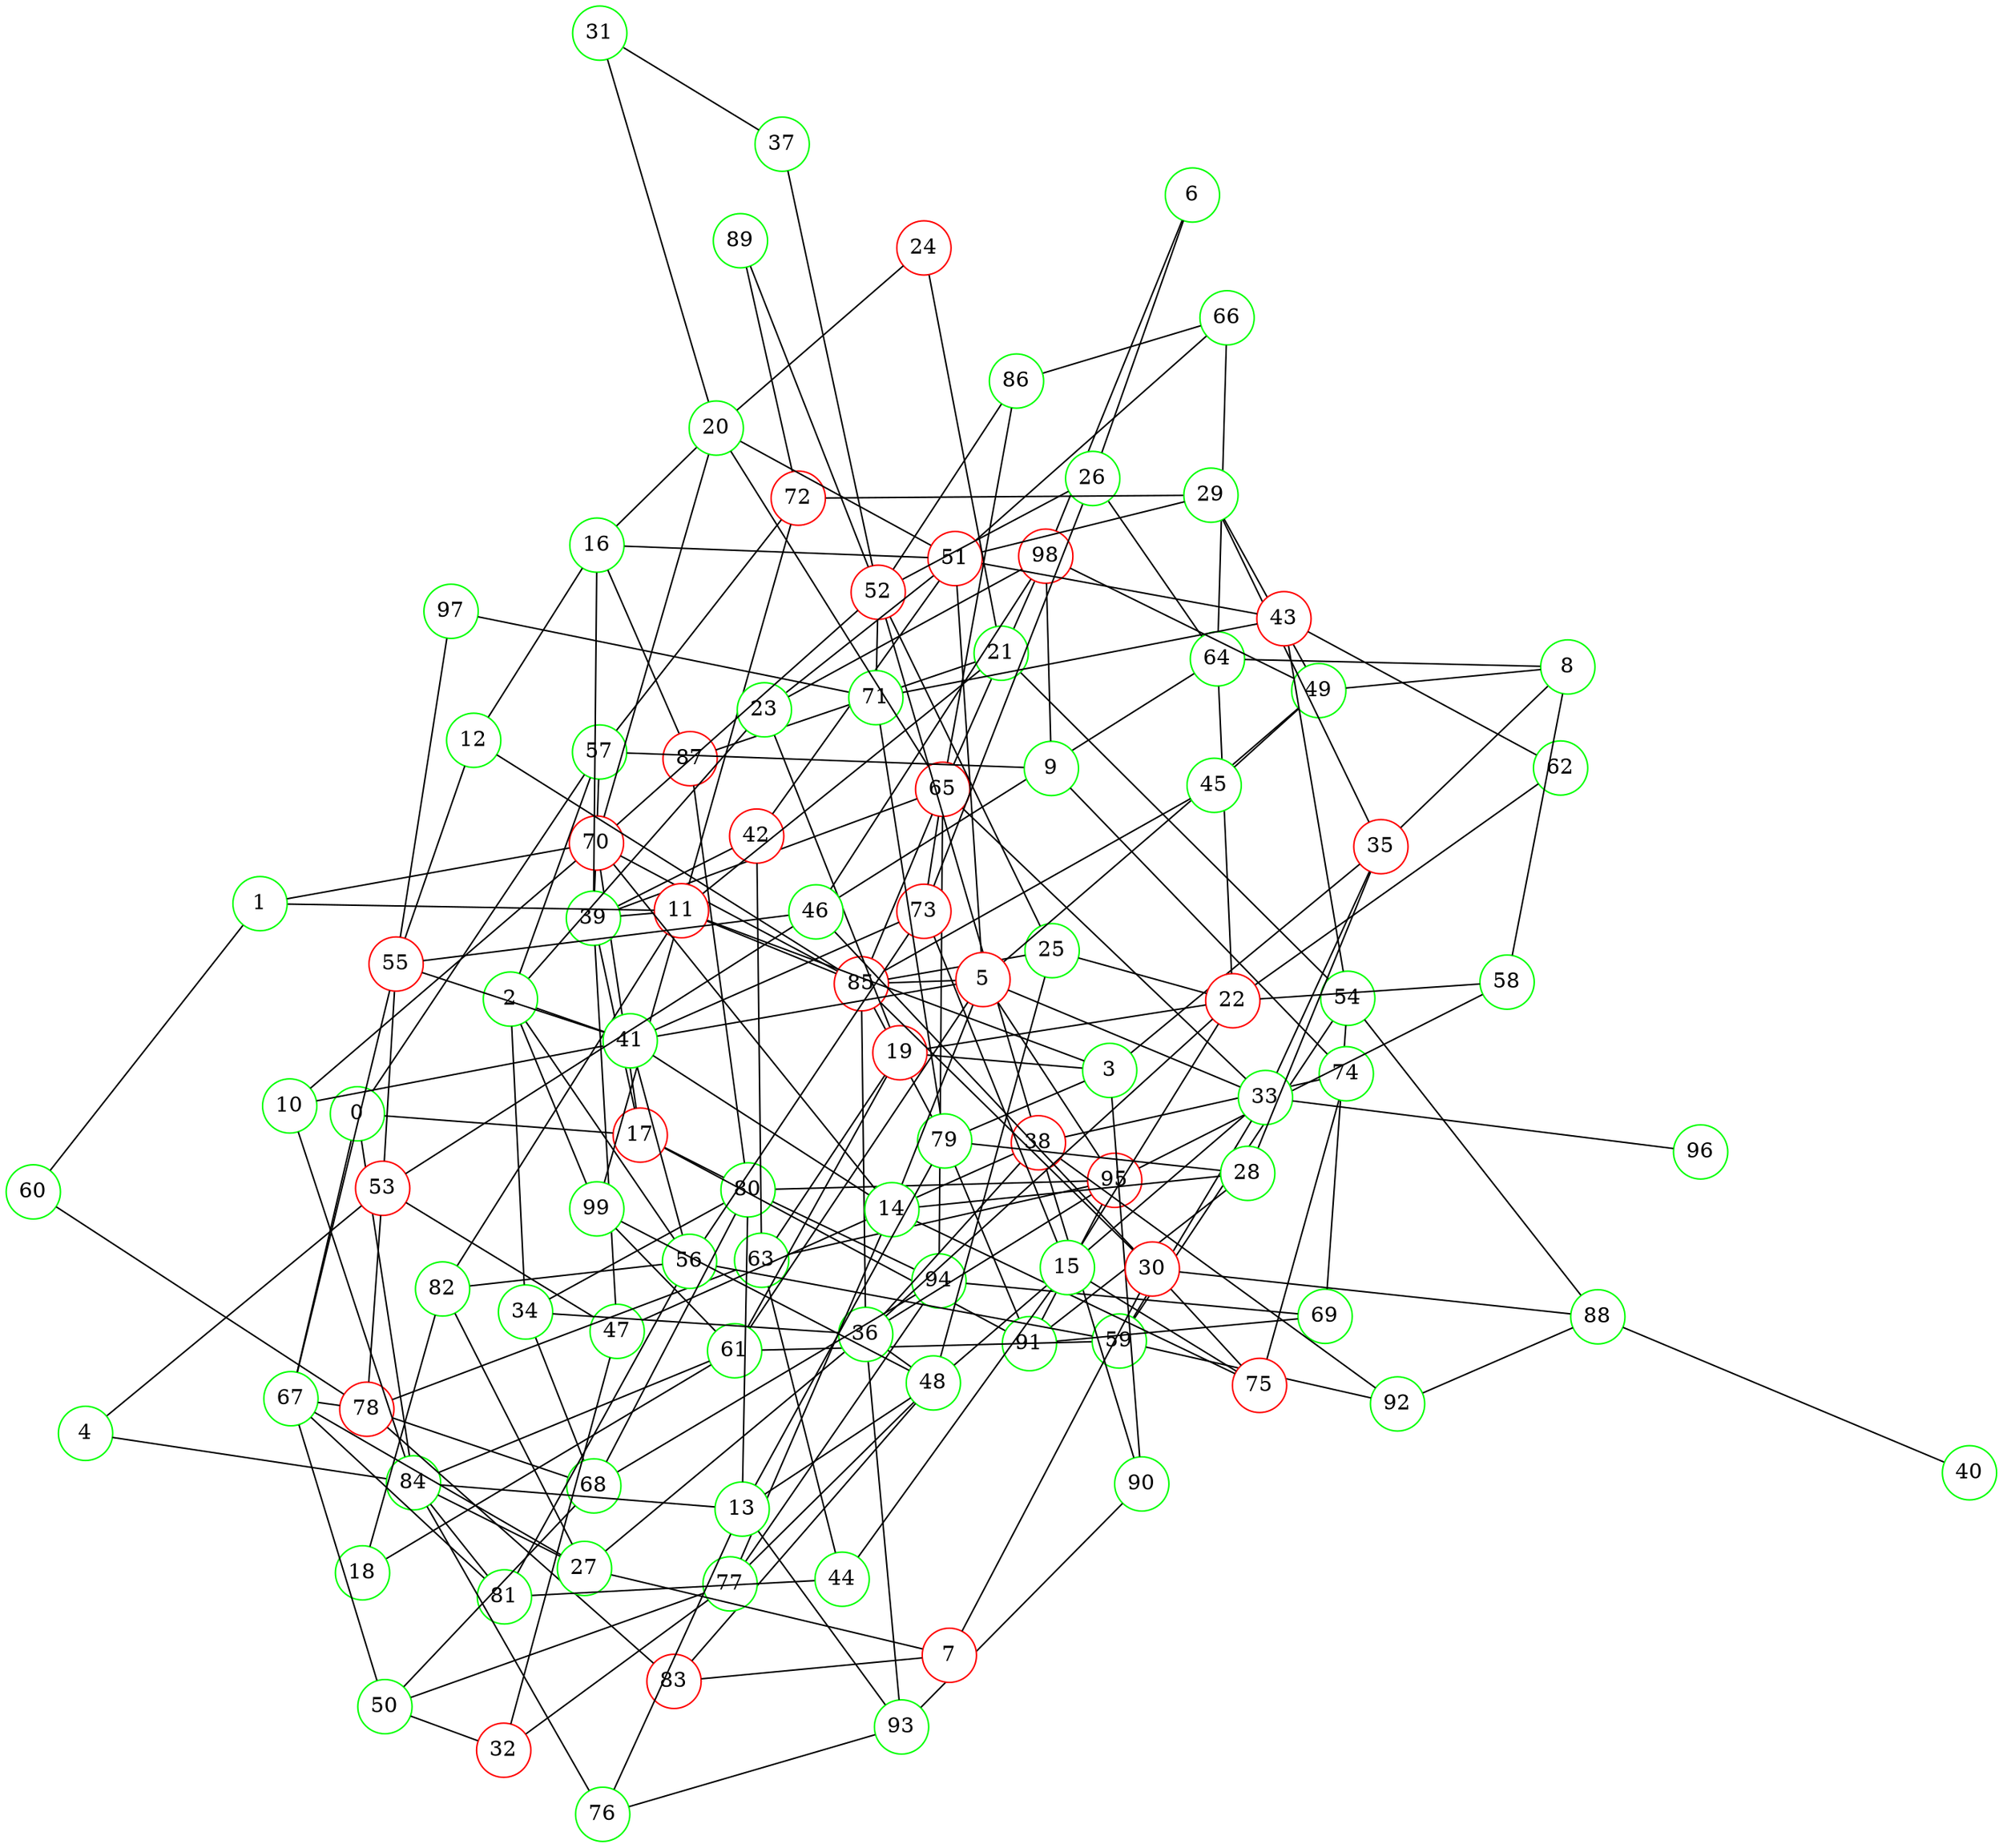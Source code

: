 graph {
graph ["layout"="fdp"]
node ["style"="filled","fillcolor"="white","fixedsize"="true","shape"="circle"]
"0" ["color"="green"]
"17" ["color"="red"]
"80" ["color"="green"]
"87" ["color"="red"]
"94" ["color"="green"]
"95" ["color"="red"]
"70" ["color"="red"]
"85" ["color"="red"]
"39" ["color"="green"]
"65" ["color"="red"]
"98" ["color"="red"]
"86" ["color"="green"]
"73" ["color"="red"]
"42" ["color"="red"]
"51" ["color"="red"]
"66" ["color"="green"]
"63" ["color"="green"]
"78" ["color"="red"]
"83" ["color"="red"]
"47" ["color"="green"]
"53" ["color"="red"]
"55" ["color"="red"]
"97" ["color"="green"]
"67" ["color"="green"]
"81" ["color"="green"]
"84" ["color"="green"]
"91" ["color"="green"]
"57" ["color"="green"]
"72" ["color"="red"]
"89" ["color"="green"]
"1" ["color"="green"]
"11" ["color"="red"]
"82" ["color"="green"]
"99" ["color"="green"]
"21" ["color"="green"]
"54" ["color"="green"]
"69" ["color"="green"]
"88" ["color"="green"]
"92" ["color"="green"]
"59" ["color"="green"]
"61" ["color"="green"]
"24" ["color"="red"]
"60" ["color"="green"]
"2" ["color"="green"]
"34" ["color"="green"]
"36" ["color"="green"]
"48" ["color"="green"]
"77" ["color"="green"]
"38" ["color"="red"]
"52" ["color"="red"]
"71" ["color"="green"]
"79" ["color"="green"]
"74" ["color"="green"]
"75" ["color"="red"]
"90" ["color"="green"]
"93" ["color"="green"]
"68" ["color"="green"]
"23" ["color"="green"]
"56" ["color"="green"]
"41" ["color"="green"]
"3" ["color"="green"]
"19" ["color"="red"]
"22" ["color"="red"]
"64" ["color"="green"]
"25" ["color"="green"]
"58" ["color"="green"]
"62" ["color"="green"]
"35" ["color"="red"]
"4" ["color"="green"]
"5" ["color"="red"]
"33" ["color"="green"]
"96" ["color"="green"]
"49" ["color"="green"]
"14" ["color"="green"]
"28" ["color"="green"]
"6" ["color"="green"]
"26" ["color"="green"]
"7" ["color"="red"]
"27" ["color"="green"]
"30" ["color"="red"]
"46" ["color"="green"]
"8" ["color"="green"]
"9" ["color"="green"]
"10" ["color"="green"]
"12" ["color"="green"]
"16" ["color"="green"]
"20" ["color"="green"]
"31" ["color"="green"]
"37" ["color"="green"]
"13" ["color"="green"]
"76" ["color"="green"]
"15" ["color"="green"]
"44" ["color"="green"]
"18" ["color"="green"]
"29" ["color"="green"]
"32" ["color"="red"]
"50" ["color"="green"]
"40" ["color"="green"]
"43" ["color"="red"]
"45" ["color"="green"]
"0" -- "17"
"0" -- "67"
"0" -- "84"
"0" -- "57"
"17" -- "80"
"17" -- "70"
"17" -- "39"
"17" -- "91"
"80" -- "87"
"80" -- "94"
"80" -- "95"
"70" -- "85"
"39" -- "65"
"39" -- "70"
"39" -- "42"
"39" -- "47"
"65" -- "98"
"65" -- "85"
"65" -- "86"
"65" -- "73"
"65" -- "94"
"42" -- "51"
"42" -- "63"
"51" -- "66"
"66" -- "86"
"63" -- "78"
"63" -- "95"
"78" -- "83"
"47" -- "53"
"53" -- "55"
"53" -- "78"
"55" -- "97"
"55" -- "67"
"67" -- "81"
"67" -- "78"
"81" -- "84"
"91" -- "95"
"57" -- "70"
"57" -- "72"
"72" -- "89"
"1" -- "70"
"1" -- "11"
"1" -- "60"
"11" -- "82"
"11" -- "99"
"11" -- "21"
"11" -- "85"
"11" -- "39"
"11" -- "72"
"21" -- "54"
"21" -- "87"
"21" -- "24"
"54" -- "69"
"54" -- "88"
"54" -- "59"
"69" -- "91"
"69" -- "94"
"88" -- "92"
"59" -- "92"
"59" -- "61"
"61" -- "99"
"61" -- "84"
"60" -- "78"
"2" -- "34"
"2" -- "99"
"2" -- "23"
"2" -- "56"
"2" -- "41"
"2" -- "57"
"34" -- "80"
"34" -- "36"
"34" -- "68"
"36" -- "48"
"36" -- "85"
"36" -- "38"
"36" -- "93"
"36" -- "95"
"48" -- "83"
"48" -- "99"
"48" -- "77"
"77" -- "94"
"38" -- "52"
"38" -- "74"
"38" -- "90"
"38" -- "92"
"38" -- "47"
"52" -- "70"
"52" -- "86"
"52" -- "71"
"52" -- "89"
"71" -- "97"
"71" -- "79"
"79" -- "85"
"79" -- "91"
"74" -- "75"
"90" -- "93"
"68" -- "80"
"68" -- "78"
"68" -- "94"
"23" -- "98"
"23" -- "51"
"56" -- "81"
"56" -- "82"
"56" -- "73"
"56" -- "59"
"41" -- "55"
"41" -- "56"
"41" -- "73"
"3" -- "19"
"3" -- "35"
"3" -- "90"
"3" -- "11"
"3" -- "79"
"19" -- "22"
"19" -- "23"
"19" -- "61"
"19" -- "63"
"22" -- "64"
"22" -- "36"
"22" -- "25"
"22" -- "58"
"22" -- "62"
"64" -- "66"
"25" -- "48"
"25" -- "52"
"25" -- "85"
"58" -- "95"
"4" -- "84"
"4" -- "53"
"5" -- "33"
"5" -- "49"
"5" -- "51"
"5" -- "85"
"5" -- "41"
"5" -- "61"
"5" -- "14"
"5" -- "95"
"33" -- "48"
"33" -- "96"
"33" -- "65"
"33" -- "35"
"33" -- "59"
"49" -- "98"
"14" -- "70"
"14" -- "41"
"14" -- "75"
"14" -- "28"
"14" -- "77"
"28" -- "35"
"28" -- "91"
"28" -- "79"
"6" -- "98"
"6" -- "26"
"26" -- "64"
"26" -- "52"
"26" -- "73"
"7" -- "83"
"7" -- "27"
"7" -- "30"
"27" -- "82"
"27" -- "67"
"27" -- "36"
"27" -- "84"
"30" -- "85"
"30" -- "88"
"30" -- "75"
"30" -- "46"
"46" -- "64"
"46" -- "98"
"46" -- "53"
"46" -- "55"
"8" -- "64"
"8" -- "49"
"8" -- "35"
"8" -- "58"
"9" -- "98"
"9" -- "57"
"9" -- "74"
"10" -- "84"
"10" -- "70"
"10" -- "41"
"12" -- "16"
"12" -- "85"
"12" -- "55"
"16" -- "51"
"16" -- "20"
"16" -- "39"
"16" -- "87"
"20" -- "65"
"20" -- "51"
"20" -- "70"
"20" -- "24"
"20" -- "31"
"31" -- "37"
"37" -- "52"
"13" -- "48"
"13" -- "80"
"13" -- "84"
"13" -- "76"
"13" -- "93"
"13" -- "79"
"76" -- "84"
"76" -- "93"
"15" -- "22"
"15" -- "73"
"15" -- "75"
"15" -- "44"
"44" -- "81"
"44" -- "63"
"18" -- "82"
"18" -- "61"
"29" -- "49"
"29" -- "35"
"29" -- "51"
"29" -- "72"
"32" -- "50"
"32" -- "77"
"32" -- "47"
"50" -- "67"
"50" -- "68"
"50" -- "77"
"40" -- "88"
"43" -- "51"
"43" -- "54"
"43" -- "71"
"43" -- "62"
"45" -- "49"
"45" -- "85"
}